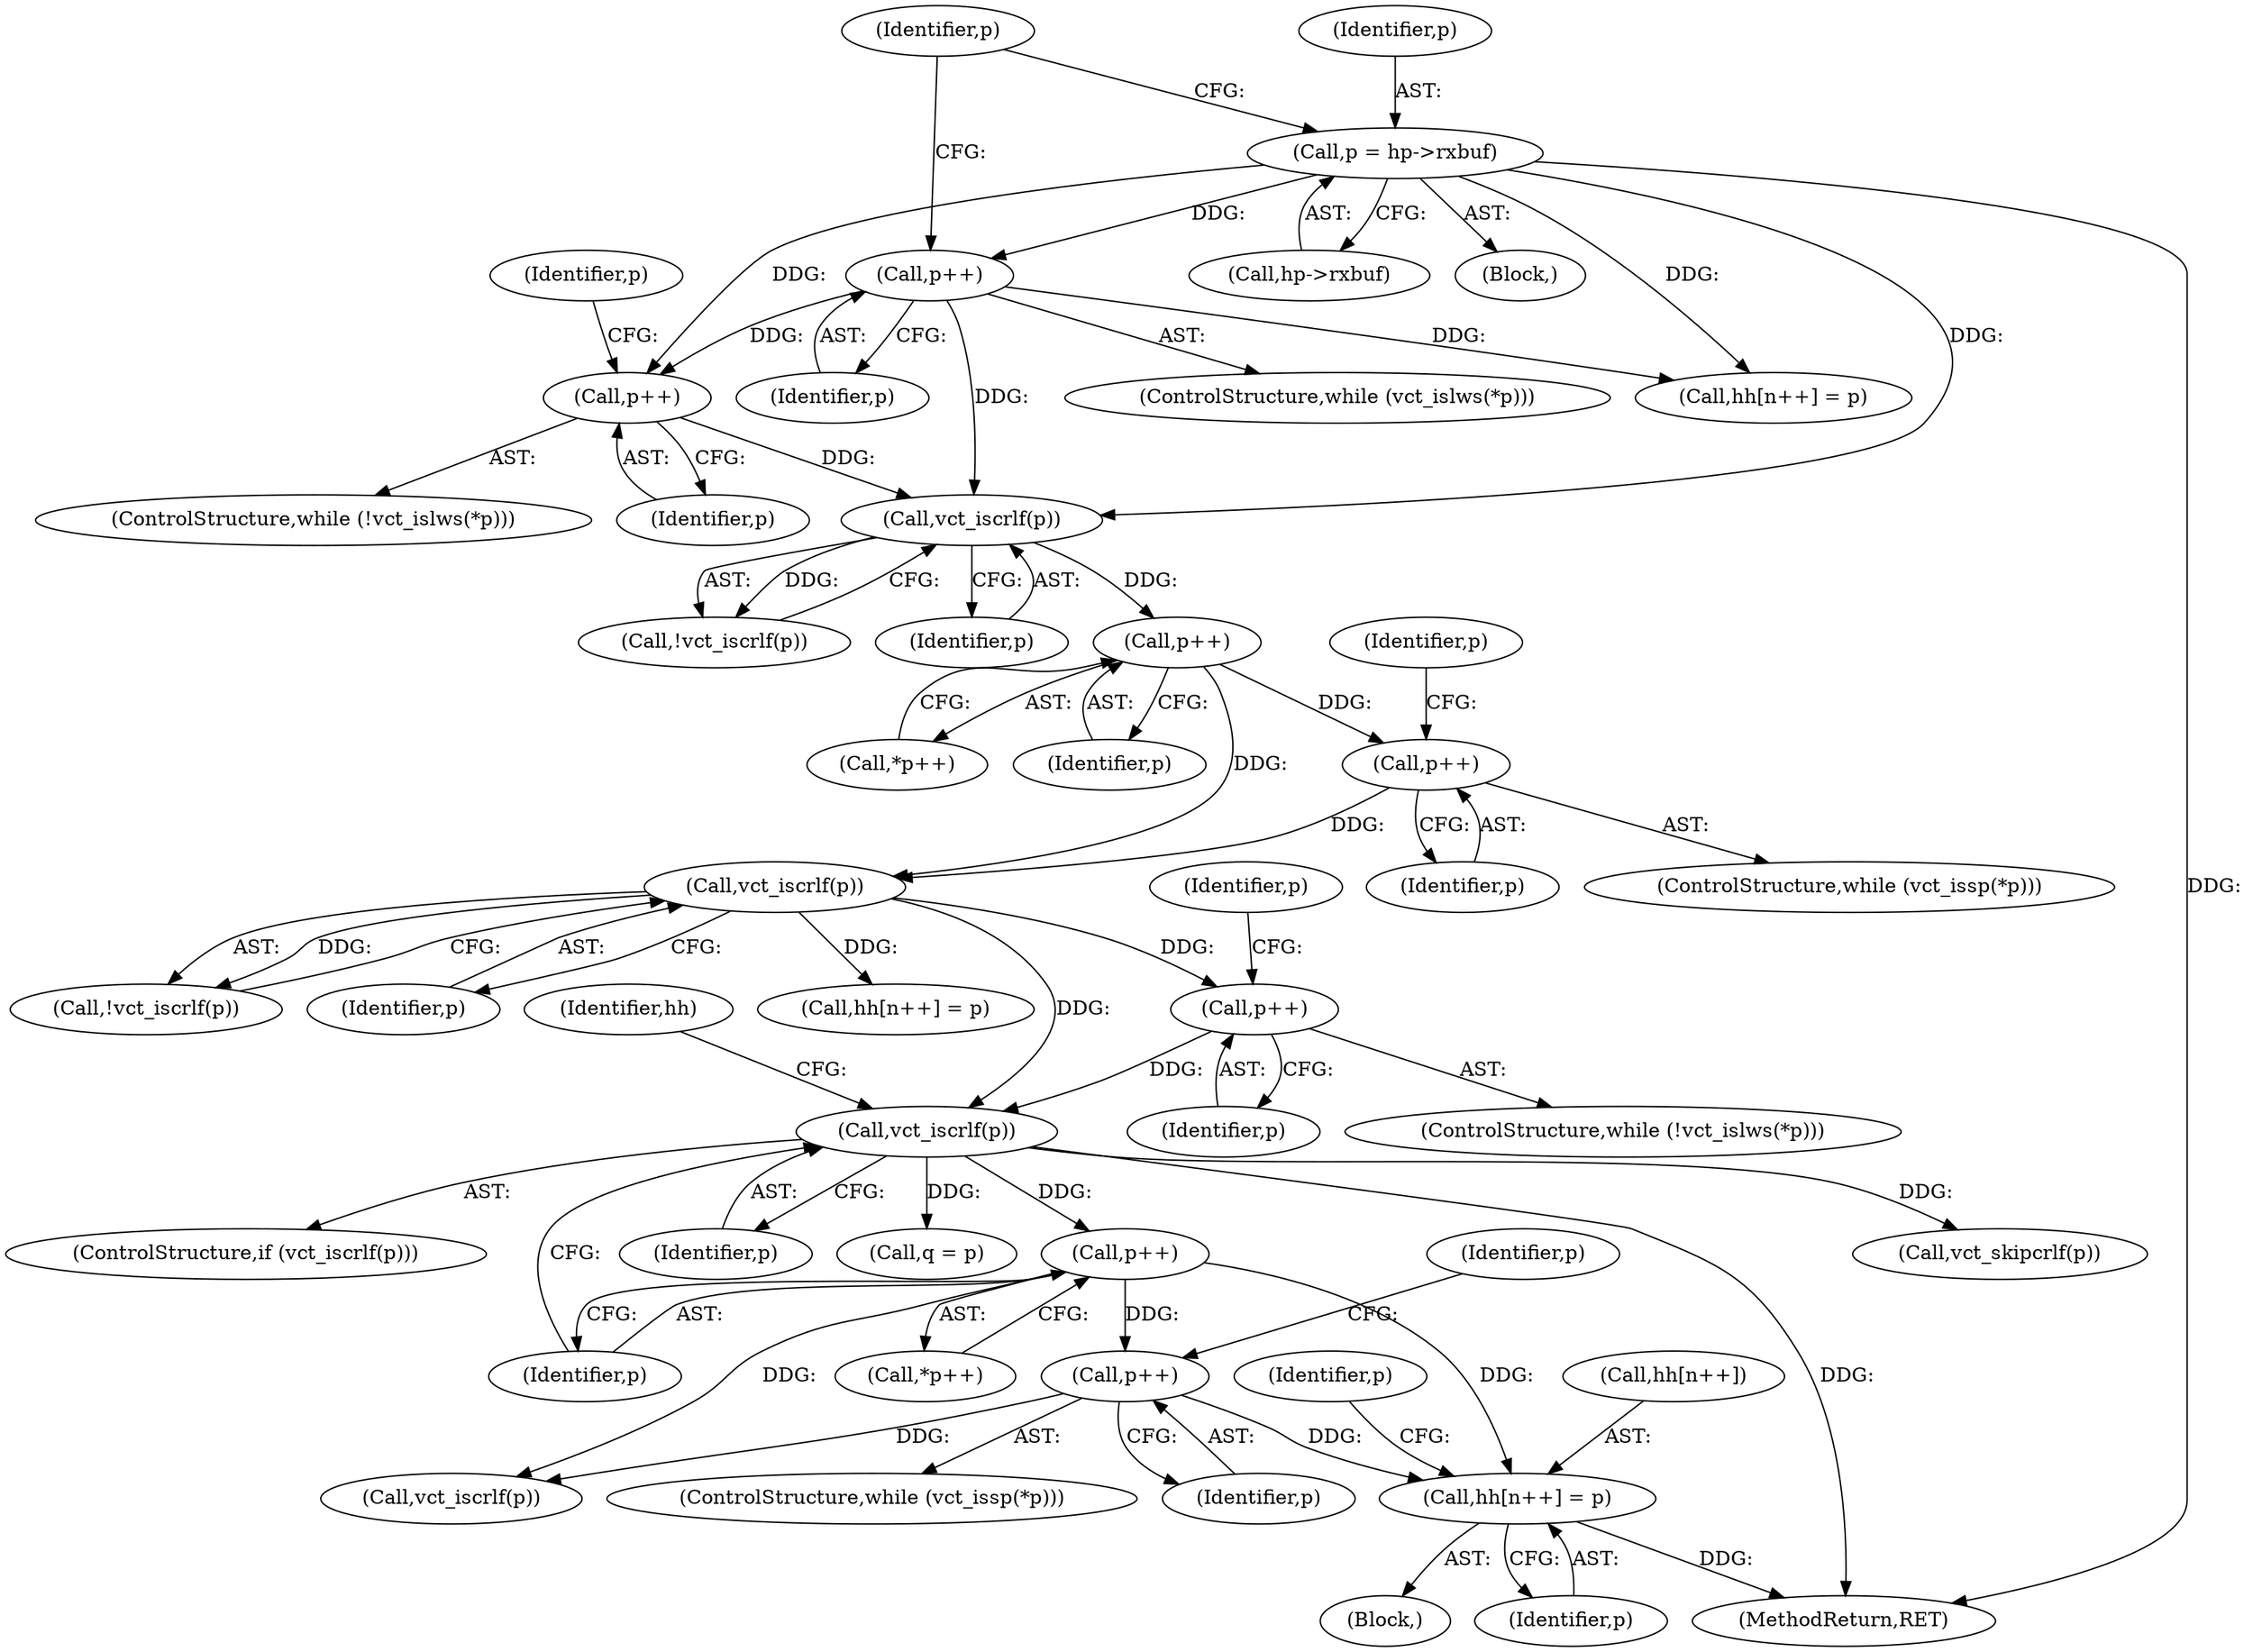 digraph "0_Varnish-Cache_85e8468bec9416bd7e16b0d80cb820ecd2b330c3_2@array" {
"1000243" [label="(Call,hh[n++] = p)"];
"1000234" [label="(Call,p++)"];
"1000210" [label="(Call,vct_iscrlf(p))"];
"1000207" [label="(Call,p++)"];
"1000194" [label="(Call,vct_iscrlf(p))"];
"1000183" [label="(Call,p++)"];
"1000179" [label="(Call,vct_iscrlf(p))"];
"1000175" [label="(Call,p++)"];
"1000153" [label="(Call,p = hp->rxbuf)"];
"1000162" [label="(Call,p++)"];
"1000190" [label="(Call,p++)"];
"1000241" [label="(Call,p++)"];
"1000175" [label="(Call,p++)"];
"1000178" [label="(Call,!vct_iscrlf(p))"];
"1000161" [label="(Identifier,p)"];
"1000154" [label="(Identifier,p)"];
"1000224" [label="(Call,vct_skipcrlf(p))"];
"1000193" [label="(Call,!vct_iscrlf(p))"];
"1000186" [label="(ControlStructure,while (vct_issp(*p)))"];
"1000243" [label="(Call,hh[n++] = p)"];
"1000196" [label="(Call,hh[n++] = p)"];
"1000233" [label="(Call,*p++)"];
"1000155" [label="(Call,hp->rxbuf)"];
"1000237" [label="(ControlStructure,while (vct_issp(*p)))"];
"1000202" [label="(ControlStructure,while (!vct_islws(*p)))"];
"1000184" [label="(Identifier,p)"];
"1000206" [label="(Identifier,p)"];
"1000209" [label="(ControlStructure,if (vct_iscrlf(p)))"];
"1000234" [label="(Call,p++)"];
"1000182" [label="(Call,*p++)"];
"1000163" [label="(Identifier,p)"];
"1000244" [label="(Call,hh[n++])"];
"1000210" [label="(Call,vct_iscrlf(p))"];
"1000162" [label="(Call,p++)"];
"1000190" [label="(Call,p++)"];
"1000191" [label="(Identifier,p)"];
"1000251" [label="(Call,vct_iscrlf(p))"];
"1000176" [label="(Identifier,p)"];
"1000174" [label="(Identifier,p)"];
"1000153" [label="(Call,p = hp->rxbuf)"];
"1000211" [label="(Identifier,p)"];
"1000241" [label="(Call,p++)"];
"1000235" [label="(Identifier,p)"];
"1000164" [label="(Call,hh[n++] = p)"];
"1000240" [label="(Identifier,p)"];
"1000231" [label="(Block,)"];
"1000170" [label="(ControlStructure,while (!vct_islws(*p)))"];
"1000248" [label="(Identifier,p)"];
"1000189" [label="(Identifier,p)"];
"1000242" [label="(Identifier,p)"];
"1000195" [label="(Identifier,p)"];
"1000219" [label="(Call,q = p)"];
"1000158" [label="(ControlStructure,while (vct_islws(*p)))"];
"1000215" [label="(Identifier,hh)"];
"1000180" [label="(Identifier,p)"];
"1000353" [label="(MethodReturn,RET)"];
"1000208" [label="(Identifier,p)"];
"1000179" [label="(Call,vct_iscrlf(p))"];
"1000183" [label="(Call,p++)"];
"1000108" [label="(Block,)"];
"1000252" [label="(Identifier,p)"];
"1000194" [label="(Call,vct_iscrlf(p))"];
"1000207" [label="(Call,p++)"];
"1000243" -> "1000231"  [label="AST: "];
"1000243" -> "1000248"  [label="CFG: "];
"1000244" -> "1000243"  [label="AST: "];
"1000248" -> "1000243"  [label="AST: "];
"1000252" -> "1000243"  [label="CFG: "];
"1000243" -> "1000353"  [label="DDG: "];
"1000234" -> "1000243"  [label="DDG: "];
"1000241" -> "1000243"  [label="DDG: "];
"1000234" -> "1000233"  [label="AST: "];
"1000234" -> "1000235"  [label="CFG: "];
"1000235" -> "1000234"  [label="AST: "];
"1000233" -> "1000234"  [label="CFG: "];
"1000210" -> "1000234"  [label="DDG: "];
"1000234" -> "1000241"  [label="DDG: "];
"1000234" -> "1000251"  [label="DDG: "];
"1000210" -> "1000209"  [label="AST: "];
"1000210" -> "1000211"  [label="CFG: "];
"1000211" -> "1000210"  [label="AST: "];
"1000215" -> "1000210"  [label="CFG: "];
"1000235" -> "1000210"  [label="CFG: "];
"1000210" -> "1000353"  [label="DDG: "];
"1000207" -> "1000210"  [label="DDG: "];
"1000194" -> "1000210"  [label="DDG: "];
"1000210" -> "1000219"  [label="DDG: "];
"1000210" -> "1000224"  [label="DDG: "];
"1000207" -> "1000202"  [label="AST: "];
"1000207" -> "1000208"  [label="CFG: "];
"1000208" -> "1000207"  [label="AST: "];
"1000206" -> "1000207"  [label="CFG: "];
"1000194" -> "1000207"  [label="DDG: "];
"1000194" -> "1000193"  [label="AST: "];
"1000194" -> "1000195"  [label="CFG: "];
"1000195" -> "1000194"  [label="AST: "];
"1000193" -> "1000194"  [label="CFG: "];
"1000194" -> "1000193"  [label="DDG: "];
"1000183" -> "1000194"  [label="DDG: "];
"1000190" -> "1000194"  [label="DDG: "];
"1000194" -> "1000196"  [label="DDG: "];
"1000183" -> "1000182"  [label="AST: "];
"1000183" -> "1000184"  [label="CFG: "];
"1000184" -> "1000183"  [label="AST: "];
"1000182" -> "1000183"  [label="CFG: "];
"1000179" -> "1000183"  [label="DDG: "];
"1000183" -> "1000190"  [label="DDG: "];
"1000179" -> "1000178"  [label="AST: "];
"1000179" -> "1000180"  [label="CFG: "];
"1000180" -> "1000179"  [label="AST: "];
"1000178" -> "1000179"  [label="CFG: "];
"1000179" -> "1000178"  [label="DDG: "];
"1000175" -> "1000179"  [label="DDG: "];
"1000153" -> "1000179"  [label="DDG: "];
"1000162" -> "1000179"  [label="DDG: "];
"1000175" -> "1000170"  [label="AST: "];
"1000175" -> "1000176"  [label="CFG: "];
"1000176" -> "1000175"  [label="AST: "];
"1000174" -> "1000175"  [label="CFG: "];
"1000153" -> "1000175"  [label="DDG: "];
"1000162" -> "1000175"  [label="DDG: "];
"1000153" -> "1000108"  [label="AST: "];
"1000153" -> "1000155"  [label="CFG: "];
"1000154" -> "1000153"  [label="AST: "];
"1000155" -> "1000153"  [label="AST: "];
"1000161" -> "1000153"  [label="CFG: "];
"1000153" -> "1000353"  [label="DDG: "];
"1000153" -> "1000162"  [label="DDG: "];
"1000153" -> "1000164"  [label="DDG: "];
"1000162" -> "1000158"  [label="AST: "];
"1000162" -> "1000163"  [label="CFG: "];
"1000163" -> "1000162"  [label="AST: "];
"1000161" -> "1000162"  [label="CFG: "];
"1000162" -> "1000164"  [label="DDG: "];
"1000190" -> "1000186"  [label="AST: "];
"1000190" -> "1000191"  [label="CFG: "];
"1000191" -> "1000190"  [label="AST: "];
"1000189" -> "1000190"  [label="CFG: "];
"1000241" -> "1000237"  [label="AST: "];
"1000241" -> "1000242"  [label="CFG: "];
"1000242" -> "1000241"  [label="AST: "];
"1000240" -> "1000241"  [label="CFG: "];
"1000241" -> "1000251"  [label="DDG: "];
}
